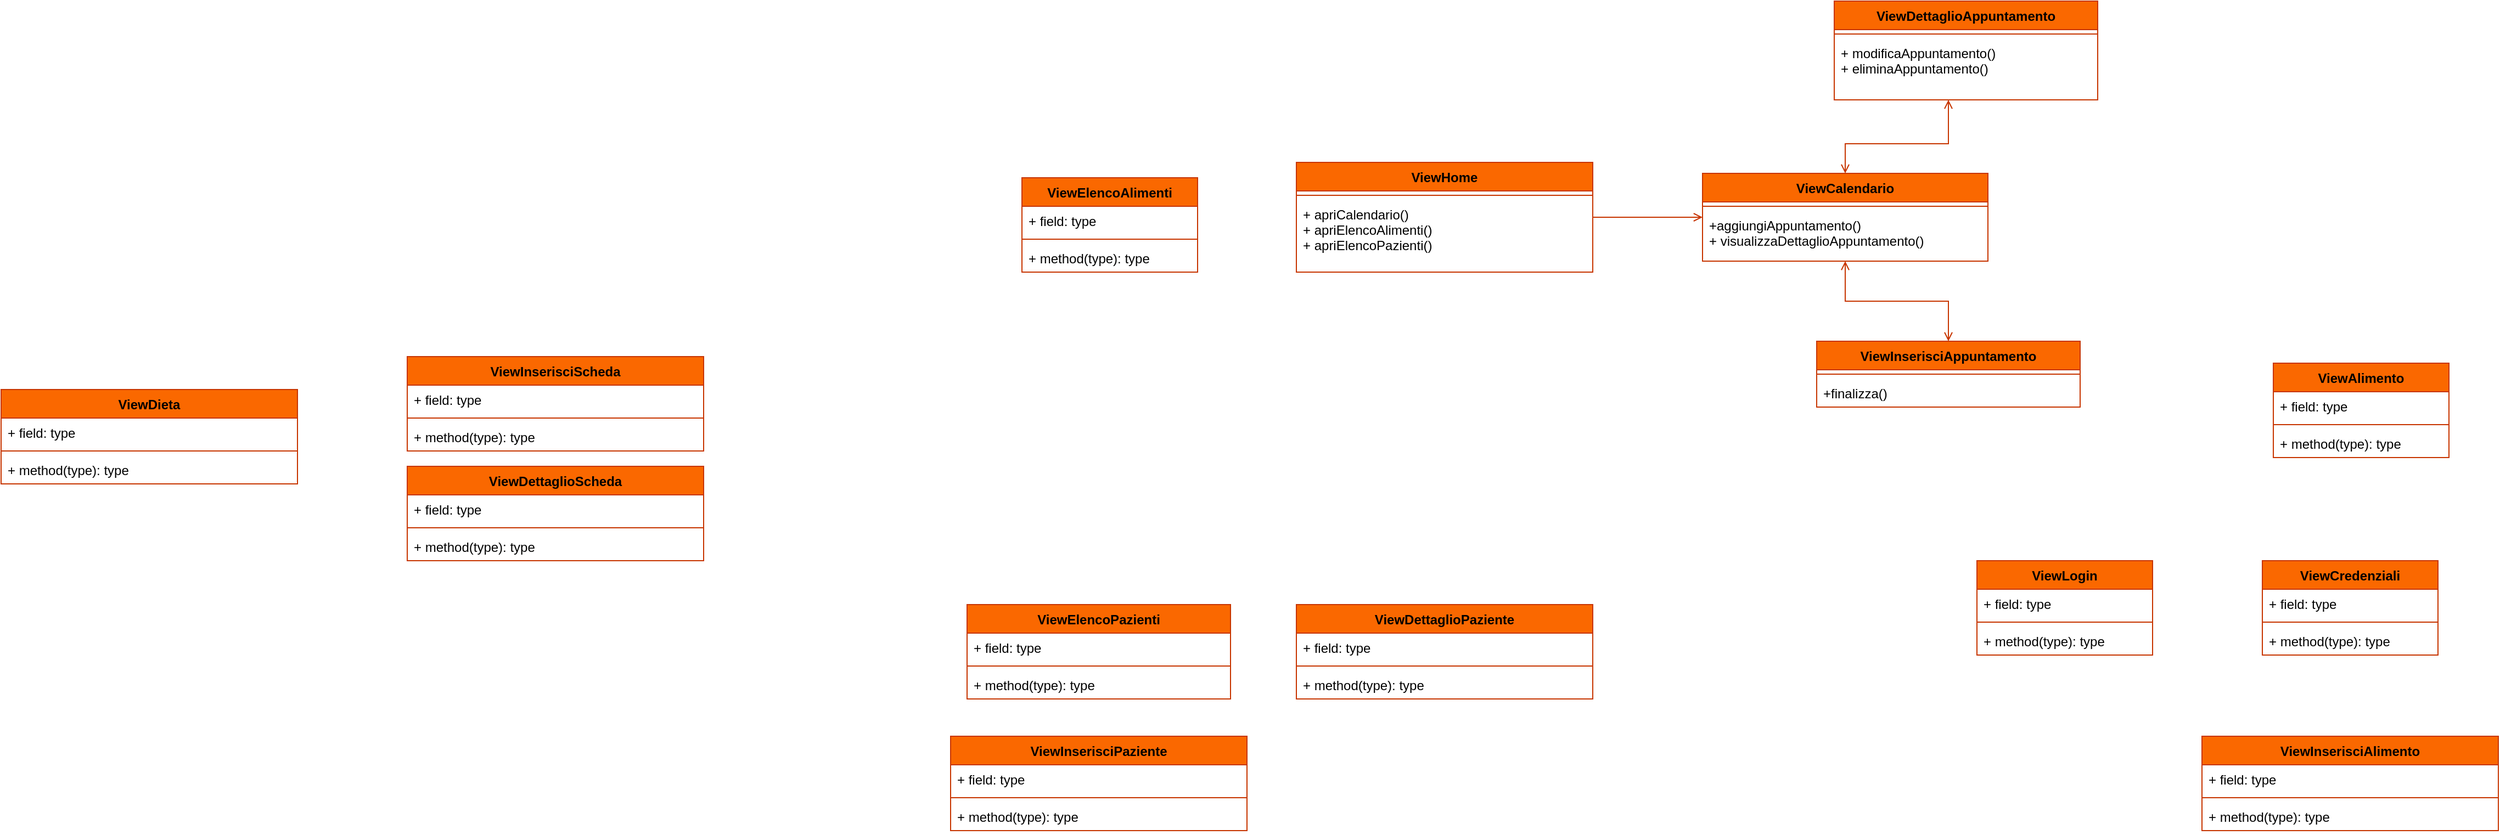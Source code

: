 <mxfile version="18.1.1" type="device"><diagram id="C5RBs43oDa-KdzZeNtuy" name="Page-1"><mxGraphModel dx="3540" dy="804" grid="1" gridSize="10" guides="1" tooltips="1" connect="1" arrows="1" fold="1" page="1" pageScale="1" pageWidth="827" pageHeight="1169" math="0" shadow="0"><root><mxCell id="WIyWlLk6GJQsqaUBKTNV-0"/><mxCell id="WIyWlLk6GJQsqaUBKTNV-1" parent="WIyWlLk6GJQsqaUBKTNV-0"/><mxCell id="tOcEHyBJtqJElB4d9pZx-0" value="ViewElencoAlimenti" style="swimlane;fontStyle=1;align=center;verticalAlign=top;childLayout=stackLayout;horizontal=1;startSize=26;horizontalStack=0;resizeParent=1;resizeParentMax=0;resizeLast=0;collapsible=1;marginBottom=0;fillColor=#fa6800;fontColor=#000000;strokeColor=#C73500;" vertex="1" parent="WIyWlLk6GJQsqaUBKTNV-1"><mxGeometry x="-550" y="331" width="160" height="86" as="geometry"/></mxCell><mxCell id="tOcEHyBJtqJElB4d9pZx-1" value="+ field: type" style="text;strokeColor=none;fillColor=none;align=left;verticalAlign=top;spacingLeft=4;spacingRight=4;overflow=hidden;rotatable=0;points=[[0,0.5],[1,0.5]];portConstraint=eastwest;" vertex="1" parent="tOcEHyBJtqJElB4d9pZx-0"><mxGeometry y="26" width="160" height="26" as="geometry"/></mxCell><mxCell id="tOcEHyBJtqJElB4d9pZx-2" value="" style="line;strokeWidth=1;fillColor=#fa6800;align=left;verticalAlign=middle;spacingTop=-1;spacingLeft=3;spacingRight=3;rotatable=0;labelPosition=right;points=[];portConstraint=eastwest;fontColor=#000000;strokeColor=#C73500;" vertex="1" parent="tOcEHyBJtqJElB4d9pZx-0"><mxGeometry y="52" width="160" height="8" as="geometry"/></mxCell><mxCell id="tOcEHyBJtqJElB4d9pZx-3" value="+ method(type): type" style="text;strokeColor=none;fillColor=none;align=left;verticalAlign=top;spacingLeft=4;spacingRight=4;overflow=hidden;rotatable=0;points=[[0,0.5],[1,0.5]];portConstraint=eastwest;" vertex="1" parent="tOcEHyBJtqJElB4d9pZx-0"><mxGeometry y="60" width="160" height="26" as="geometry"/></mxCell><mxCell id="tOcEHyBJtqJElB4d9pZx-4" value="ViewLogin" style="swimlane;fontStyle=1;align=center;verticalAlign=top;childLayout=stackLayout;horizontal=1;startSize=26;horizontalStack=0;resizeParent=1;resizeParentMax=0;resizeLast=0;collapsible=1;marginBottom=0;fillColor=#fa6800;fontColor=#000000;strokeColor=#C73500;" vertex="1" parent="WIyWlLk6GJQsqaUBKTNV-1"><mxGeometry x="320" y="680" width="160" height="86" as="geometry"/></mxCell><mxCell id="tOcEHyBJtqJElB4d9pZx-5" value="+ field: type" style="text;strokeColor=none;fillColor=none;align=left;verticalAlign=top;spacingLeft=4;spacingRight=4;overflow=hidden;rotatable=0;points=[[0,0.5],[1,0.5]];portConstraint=eastwest;" vertex="1" parent="tOcEHyBJtqJElB4d9pZx-4"><mxGeometry y="26" width="160" height="26" as="geometry"/></mxCell><mxCell id="tOcEHyBJtqJElB4d9pZx-6" value="" style="line;strokeWidth=1;fillColor=#fa6800;align=left;verticalAlign=middle;spacingTop=-1;spacingLeft=3;spacingRight=3;rotatable=0;labelPosition=right;points=[];portConstraint=eastwest;fontColor=#000000;strokeColor=#C73500;" vertex="1" parent="tOcEHyBJtqJElB4d9pZx-4"><mxGeometry y="52" width="160" height="8" as="geometry"/></mxCell><mxCell id="tOcEHyBJtqJElB4d9pZx-7" value="+ method(type): type" style="text;strokeColor=none;fillColor=none;align=left;verticalAlign=top;spacingLeft=4;spacingRight=4;overflow=hidden;rotatable=0;points=[[0,0.5],[1,0.5]];portConstraint=eastwest;" vertex="1" parent="tOcEHyBJtqJElB4d9pZx-4"><mxGeometry y="60" width="160" height="26" as="geometry"/></mxCell><mxCell id="tOcEHyBJtqJElB4d9pZx-8" value="ViewCredenziali&#10;" style="swimlane;fontStyle=1;align=center;verticalAlign=top;childLayout=stackLayout;horizontal=1;startSize=26;horizontalStack=0;resizeParent=1;resizeParentMax=0;resizeLast=0;collapsible=1;marginBottom=0;fillColor=#fa6800;fontColor=#000000;strokeColor=#C73500;" vertex="1" parent="WIyWlLk6GJQsqaUBKTNV-1"><mxGeometry x="580" y="680" width="160" height="86" as="geometry"/></mxCell><mxCell id="tOcEHyBJtqJElB4d9pZx-9" value="+ field: type" style="text;strokeColor=none;fillColor=none;align=left;verticalAlign=top;spacingLeft=4;spacingRight=4;overflow=hidden;rotatable=0;points=[[0,0.5],[1,0.5]];portConstraint=eastwest;" vertex="1" parent="tOcEHyBJtqJElB4d9pZx-8"><mxGeometry y="26" width="160" height="26" as="geometry"/></mxCell><mxCell id="tOcEHyBJtqJElB4d9pZx-10" value="" style="line;strokeWidth=1;fillColor=#fa6800;align=left;verticalAlign=middle;spacingTop=-1;spacingLeft=3;spacingRight=3;rotatable=0;labelPosition=right;points=[];portConstraint=eastwest;fontColor=#000000;strokeColor=#C73500;" vertex="1" parent="tOcEHyBJtqJElB4d9pZx-8"><mxGeometry y="52" width="160" height="8" as="geometry"/></mxCell><mxCell id="tOcEHyBJtqJElB4d9pZx-11" value="+ method(type): type" style="text;strokeColor=none;fillColor=none;align=left;verticalAlign=top;spacingLeft=4;spacingRight=4;overflow=hidden;rotatable=0;points=[[0,0.5],[1,0.5]];portConstraint=eastwest;" vertex="1" parent="tOcEHyBJtqJElB4d9pZx-8"><mxGeometry y="60" width="160" height="26" as="geometry"/></mxCell><mxCell id="tOcEHyBJtqJElB4d9pZx-12" value="ViewAlimento" style="swimlane;fontStyle=1;align=center;verticalAlign=top;childLayout=stackLayout;horizontal=1;startSize=26;horizontalStack=0;resizeParent=1;resizeParentMax=0;resizeLast=0;collapsible=1;marginBottom=0;fillColor=#fa6800;fontColor=#000000;strokeColor=#C73500;" vertex="1" parent="WIyWlLk6GJQsqaUBKTNV-1"><mxGeometry x="590" y="500" width="160" height="86" as="geometry"/></mxCell><mxCell id="tOcEHyBJtqJElB4d9pZx-13" value="+ field: type" style="text;strokeColor=none;fillColor=none;align=left;verticalAlign=top;spacingLeft=4;spacingRight=4;overflow=hidden;rotatable=0;points=[[0,0.5],[1,0.5]];portConstraint=eastwest;" vertex="1" parent="tOcEHyBJtqJElB4d9pZx-12"><mxGeometry y="26" width="160" height="26" as="geometry"/></mxCell><mxCell id="tOcEHyBJtqJElB4d9pZx-14" value="" style="line;strokeWidth=1;fillColor=#fa6800;align=left;verticalAlign=middle;spacingTop=-1;spacingLeft=3;spacingRight=3;rotatable=0;labelPosition=right;points=[];portConstraint=eastwest;fontColor=#000000;strokeColor=#C73500;" vertex="1" parent="tOcEHyBJtqJElB4d9pZx-12"><mxGeometry y="52" width="160" height="8" as="geometry"/></mxCell><mxCell id="tOcEHyBJtqJElB4d9pZx-15" value="+ method(type): type" style="text;strokeColor=none;fillColor=none;align=left;verticalAlign=top;spacingLeft=4;spacingRight=4;overflow=hidden;rotatable=0;points=[[0,0.5],[1,0.5]];portConstraint=eastwest;" vertex="1" parent="tOcEHyBJtqJElB4d9pZx-12"><mxGeometry y="60" width="160" height="26" as="geometry"/></mxCell><mxCell id="tOcEHyBJtqJElB4d9pZx-61" style="edgeStyle=orthogonalEdgeStyle;rounded=0;orthogonalLoop=1;jettySize=auto;html=1;startArrow=open;startFill=0;endArrow=open;endFill=0;fillColor=#fa6800;strokeColor=#C73500;exitX=0.5;exitY=0;exitDx=0;exitDy=0;" edge="1" parent="WIyWlLk6GJQsqaUBKTNV-1" source="tOcEHyBJtqJElB4d9pZx-16" target="tOcEHyBJtqJElB4d9pZx-24"><mxGeometry relative="1" as="geometry"><Array as="points"><mxPoint x="200" y="300"/><mxPoint x="294" y="300"/></Array></mxGeometry></mxCell><mxCell id="tOcEHyBJtqJElB4d9pZx-62" style="edgeStyle=orthogonalEdgeStyle;rounded=0;orthogonalLoop=1;jettySize=auto;html=1;entryX=0.5;entryY=0;entryDx=0;entryDy=0;startArrow=open;startFill=0;endArrow=open;endFill=0;fillColor=#fa6800;strokeColor=#C73500;" edge="1" parent="WIyWlLk6GJQsqaUBKTNV-1" source="tOcEHyBJtqJElB4d9pZx-16" target="tOcEHyBJtqJElB4d9pZx-20"><mxGeometry relative="1" as="geometry"/></mxCell><mxCell id="tOcEHyBJtqJElB4d9pZx-16" value="ViewCalendario" style="swimlane;fontStyle=1;align=center;verticalAlign=top;childLayout=stackLayout;horizontal=1;startSize=26;horizontalStack=0;resizeParent=1;resizeParentMax=0;resizeLast=0;collapsible=1;marginBottom=0;fillColor=#fa6800;fontColor=#000000;strokeColor=#C73500;" vertex="1" parent="WIyWlLk6GJQsqaUBKTNV-1"><mxGeometry x="70" y="327" width="260" height="80" as="geometry"/></mxCell><mxCell id="tOcEHyBJtqJElB4d9pZx-18" value="" style="line;strokeWidth=1;fillColor=#fa6800;align=left;verticalAlign=middle;spacingTop=-1;spacingLeft=3;spacingRight=3;rotatable=0;labelPosition=right;points=[];portConstraint=eastwest;fontColor=#000000;strokeColor=#C73500;" vertex="1" parent="tOcEHyBJtqJElB4d9pZx-16"><mxGeometry y="26" width="260" height="8" as="geometry"/></mxCell><mxCell id="tOcEHyBJtqJElB4d9pZx-19" value="+aggiungiAppuntamento()&#10;+ visualizzaDettaglioAppuntamento()&#10;" style="text;strokeColor=none;fillColor=none;align=left;verticalAlign=top;spacingLeft=4;spacingRight=4;overflow=hidden;rotatable=0;points=[[0,0.5],[1,0.5]];portConstraint=eastwest;" vertex="1" parent="tOcEHyBJtqJElB4d9pZx-16"><mxGeometry y="34" width="260" height="46" as="geometry"/></mxCell><mxCell id="tOcEHyBJtqJElB4d9pZx-20" value="ViewInserisciAppuntamento" style="swimlane;fontStyle=1;align=center;verticalAlign=top;childLayout=stackLayout;horizontal=1;startSize=26;horizontalStack=0;resizeParent=1;resizeParentMax=0;resizeLast=0;collapsible=1;marginBottom=0;fillColor=#fa6800;fontColor=#000000;strokeColor=#C73500;" vertex="1" parent="WIyWlLk6GJQsqaUBKTNV-1"><mxGeometry x="174" y="480" width="240" height="60" as="geometry"/></mxCell><mxCell id="tOcEHyBJtqJElB4d9pZx-22" value="" style="line;strokeWidth=1;fillColor=#fa6800;align=left;verticalAlign=middle;spacingTop=-1;spacingLeft=3;spacingRight=3;rotatable=0;labelPosition=right;points=[];portConstraint=eastwest;fontColor=#000000;strokeColor=#C73500;" vertex="1" parent="tOcEHyBJtqJElB4d9pZx-20"><mxGeometry y="26" width="240" height="8" as="geometry"/></mxCell><mxCell id="tOcEHyBJtqJElB4d9pZx-23" value="+finalizza()" style="text;strokeColor=none;fillColor=none;align=left;verticalAlign=top;spacingLeft=4;spacingRight=4;overflow=hidden;rotatable=0;points=[[0,0.5],[1,0.5]];portConstraint=eastwest;" vertex="1" parent="tOcEHyBJtqJElB4d9pZx-20"><mxGeometry y="34" width="240" height="26" as="geometry"/></mxCell><mxCell id="tOcEHyBJtqJElB4d9pZx-24" value="ViewDettaglioAppuntamento" style="swimlane;fontStyle=1;align=center;verticalAlign=top;childLayout=stackLayout;horizontal=1;startSize=26;horizontalStack=0;resizeParent=1;resizeParentMax=0;resizeLast=0;collapsible=1;marginBottom=0;fillColor=#fa6800;fontColor=#000000;strokeColor=#C73500;swimlaneFillColor=none;" vertex="1" parent="WIyWlLk6GJQsqaUBKTNV-1"><mxGeometry x="190" y="170" width="240" height="90" as="geometry"/></mxCell><mxCell id="tOcEHyBJtqJElB4d9pZx-26" value="" style="line;strokeWidth=1;fillColor=#fa6800;align=left;verticalAlign=middle;spacingTop=-1;spacingLeft=3;spacingRight=3;rotatable=0;labelPosition=right;points=[];portConstraint=eastwest;fontColor=#000000;strokeColor=#C73500;" vertex="1" parent="tOcEHyBJtqJElB4d9pZx-24"><mxGeometry y="26" width="240" height="8" as="geometry"/></mxCell><mxCell id="tOcEHyBJtqJElB4d9pZx-27" value="+ modificaAppuntamento()&#10;+ eliminaAppuntamento()" style="text;strokeColor=none;fillColor=none;align=left;verticalAlign=top;spacingLeft=4;spacingRight=4;overflow=hidden;rotatable=0;points=[[0,0.5],[1,0.5]];portConstraint=eastwest;" vertex="1" parent="tOcEHyBJtqJElB4d9pZx-24"><mxGeometry y="34" width="240" height="56" as="geometry"/></mxCell><mxCell id="tOcEHyBJtqJElB4d9pZx-28" value="ViewElencoPazienti" style="swimlane;fontStyle=1;align=center;verticalAlign=top;childLayout=stackLayout;horizontal=1;startSize=26;horizontalStack=0;resizeParent=1;resizeParentMax=0;resizeLast=0;collapsible=1;marginBottom=0;fillColor=#fa6800;fontColor=#000000;strokeColor=#C73500;" vertex="1" parent="WIyWlLk6GJQsqaUBKTNV-1"><mxGeometry x="-600" y="720" width="240" height="86" as="geometry"/></mxCell><mxCell id="tOcEHyBJtqJElB4d9pZx-29" value="+ field: type" style="text;strokeColor=none;fillColor=none;align=left;verticalAlign=top;spacingLeft=4;spacingRight=4;overflow=hidden;rotatable=0;points=[[0,0.5],[1,0.5]];portConstraint=eastwest;" vertex="1" parent="tOcEHyBJtqJElB4d9pZx-28"><mxGeometry y="26" width="240" height="26" as="geometry"/></mxCell><mxCell id="tOcEHyBJtqJElB4d9pZx-30" value="" style="line;strokeWidth=1;fillColor=#fa6800;align=left;verticalAlign=middle;spacingTop=-1;spacingLeft=3;spacingRight=3;rotatable=0;labelPosition=right;points=[];portConstraint=eastwest;fontColor=#000000;strokeColor=#C73500;" vertex="1" parent="tOcEHyBJtqJElB4d9pZx-28"><mxGeometry y="52" width="240" height="8" as="geometry"/></mxCell><mxCell id="tOcEHyBJtqJElB4d9pZx-31" value="+ method(type): type" style="text;strokeColor=none;fillColor=none;align=left;verticalAlign=top;spacingLeft=4;spacingRight=4;overflow=hidden;rotatable=0;points=[[0,0.5],[1,0.5]];portConstraint=eastwest;" vertex="1" parent="tOcEHyBJtqJElB4d9pZx-28"><mxGeometry y="60" width="240" height="26" as="geometry"/></mxCell><mxCell id="tOcEHyBJtqJElB4d9pZx-32" value="ViewDettaglioPaziente" style="swimlane;fontStyle=1;align=center;verticalAlign=top;childLayout=stackLayout;horizontal=1;startSize=26;horizontalStack=0;resizeParent=1;resizeParentMax=0;resizeLast=0;collapsible=1;marginBottom=0;fillColor=#fa6800;fontColor=#000000;strokeColor=#C73500;" vertex="1" parent="WIyWlLk6GJQsqaUBKTNV-1"><mxGeometry x="-300" y="720" width="270" height="86" as="geometry"/></mxCell><mxCell id="tOcEHyBJtqJElB4d9pZx-33" value="+ field: type" style="text;strokeColor=none;fillColor=none;align=left;verticalAlign=top;spacingLeft=4;spacingRight=4;overflow=hidden;rotatable=0;points=[[0,0.5],[1,0.5]];portConstraint=eastwest;" vertex="1" parent="tOcEHyBJtqJElB4d9pZx-32"><mxGeometry y="26" width="270" height="26" as="geometry"/></mxCell><mxCell id="tOcEHyBJtqJElB4d9pZx-34" value="" style="line;strokeWidth=1;fillColor=#fa6800;align=left;verticalAlign=middle;spacingTop=-1;spacingLeft=3;spacingRight=3;rotatable=0;labelPosition=right;points=[];portConstraint=eastwest;fontColor=#000000;strokeColor=#C73500;" vertex="1" parent="tOcEHyBJtqJElB4d9pZx-32"><mxGeometry y="52" width="270" height="8" as="geometry"/></mxCell><mxCell id="tOcEHyBJtqJElB4d9pZx-35" value="+ method(type): type" style="text;strokeColor=none;fillColor=none;align=left;verticalAlign=top;spacingLeft=4;spacingRight=4;overflow=hidden;rotatable=0;points=[[0,0.5],[1,0.5]];portConstraint=eastwest;" vertex="1" parent="tOcEHyBJtqJElB4d9pZx-32"><mxGeometry y="60" width="270" height="26" as="geometry"/></mxCell><mxCell id="tOcEHyBJtqJElB4d9pZx-36" value="ViewInserisciPaziente" style="swimlane;fontStyle=1;align=center;verticalAlign=top;childLayout=stackLayout;horizontal=1;startSize=26;horizontalStack=0;resizeParent=1;resizeParentMax=0;resizeLast=0;collapsible=1;marginBottom=0;fillColor=#fa6800;fontColor=#000000;strokeColor=#C73500;" vertex="1" parent="WIyWlLk6GJQsqaUBKTNV-1"><mxGeometry x="-615" y="840" width="270" height="86" as="geometry"/></mxCell><mxCell id="tOcEHyBJtqJElB4d9pZx-37" value="+ field: type" style="text;strokeColor=none;fillColor=none;align=left;verticalAlign=top;spacingLeft=4;spacingRight=4;overflow=hidden;rotatable=0;points=[[0,0.5],[1,0.5]];portConstraint=eastwest;" vertex="1" parent="tOcEHyBJtqJElB4d9pZx-36"><mxGeometry y="26" width="270" height="26" as="geometry"/></mxCell><mxCell id="tOcEHyBJtqJElB4d9pZx-38" value="" style="line;strokeWidth=1;fillColor=#fa6800;align=left;verticalAlign=middle;spacingTop=-1;spacingLeft=3;spacingRight=3;rotatable=0;labelPosition=right;points=[];portConstraint=eastwest;fontColor=#000000;strokeColor=#C73500;" vertex="1" parent="tOcEHyBJtqJElB4d9pZx-36"><mxGeometry y="52" width="270" height="8" as="geometry"/></mxCell><mxCell id="tOcEHyBJtqJElB4d9pZx-39" value="+ method(type): type" style="text;strokeColor=none;fillColor=none;align=left;verticalAlign=top;spacingLeft=4;spacingRight=4;overflow=hidden;rotatable=0;points=[[0,0.5],[1,0.5]];portConstraint=eastwest;" vertex="1" parent="tOcEHyBJtqJElB4d9pZx-36"><mxGeometry y="60" width="270" height="26" as="geometry"/></mxCell><mxCell id="tOcEHyBJtqJElB4d9pZx-40" value="ViewDettaglioScheda" style="swimlane;fontStyle=1;align=center;verticalAlign=top;childLayout=stackLayout;horizontal=1;startSize=26;horizontalStack=0;resizeParent=1;resizeParentMax=0;resizeLast=0;collapsible=1;marginBottom=0;fillColor=#fa6800;fontColor=#000000;strokeColor=#C73500;" vertex="1" parent="WIyWlLk6GJQsqaUBKTNV-1"><mxGeometry x="-1110" y="594" width="270" height="86" as="geometry"/></mxCell><mxCell id="tOcEHyBJtqJElB4d9pZx-41" value="+ field: type" style="text;strokeColor=none;fillColor=none;align=left;verticalAlign=top;spacingLeft=4;spacingRight=4;overflow=hidden;rotatable=0;points=[[0,0.5],[1,0.5]];portConstraint=eastwest;" vertex="1" parent="tOcEHyBJtqJElB4d9pZx-40"><mxGeometry y="26" width="270" height="26" as="geometry"/></mxCell><mxCell id="tOcEHyBJtqJElB4d9pZx-42" value="" style="line;strokeWidth=1;fillColor=#fa6800;align=left;verticalAlign=middle;spacingTop=-1;spacingLeft=3;spacingRight=3;rotatable=0;labelPosition=right;points=[];portConstraint=eastwest;fontColor=#000000;strokeColor=#C73500;" vertex="1" parent="tOcEHyBJtqJElB4d9pZx-40"><mxGeometry y="52" width="270" height="8" as="geometry"/></mxCell><mxCell id="tOcEHyBJtqJElB4d9pZx-43" value="+ method(type): type" style="text;strokeColor=none;fillColor=none;align=left;verticalAlign=top;spacingLeft=4;spacingRight=4;overflow=hidden;rotatable=0;points=[[0,0.5],[1,0.5]];portConstraint=eastwest;" vertex="1" parent="tOcEHyBJtqJElB4d9pZx-40"><mxGeometry y="60" width="270" height="26" as="geometry"/></mxCell><mxCell id="tOcEHyBJtqJElB4d9pZx-44" value="ViewInserisciScheda" style="swimlane;fontStyle=1;align=center;verticalAlign=top;childLayout=stackLayout;horizontal=1;startSize=26;horizontalStack=0;resizeParent=1;resizeParentMax=0;resizeLast=0;collapsible=1;marginBottom=0;fillColor=#fa6800;fontColor=#000000;strokeColor=#C73500;" vertex="1" parent="WIyWlLk6GJQsqaUBKTNV-1"><mxGeometry x="-1110" y="494" width="270" height="86" as="geometry"/></mxCell><mxCell id="tOcEHyBJtqJElB4d9pZx-45" value="+ field: type" style="text;strokeColor=none;fillColor=none;align=left;verticalAlign=top;spacingLeft=4;spacingRight=4;overflow=hidden;rotatable=0;points=[[0,0.5],[1,0.5]];portConstraint=eastwest;" vertex="1" parent="tOcEHyBJtqJElB4d9pZx-44"><mxGeometry y="26" width="270" height="26" as="geometry"/></mxCell><mxCell id="tOcEHyBJtqJElB4d9pZx-46" value="" style="line;strokeWidth=1;fillColor=#fa6800;align=left;verticalAlign=middle;spacingTop=-1;spacingLeft=3;spacingRight=3;rotatable=0;labelPosition=right;points=[];portConstraint=eastwest;fontColor=#000000;strokeColor=#C73500;" vertex="1" parent="tOcEHyBJtqJElB4d9pZx-44"><mxGeometry y="52" width="270" height="8" as="geometry"/></mxCell><mxCell id="tOcEHyBJtqJElB4d9pZx-47" value="+ method(type): type" style="text;strokeColor=none;fillColor=none;align=left;verticalAlign=top;spacingLeft=4;spacingRight=4;overflow=hidden;rotatable=0;points=[[0,0.5],[1,0.5]];portConstraint=eastwest;" vertex="1" parent="tOcEHyBJtqJElB4d9pZx-44"><mxGeometry y="60" width="270" height="26" as="geometry"/></mxCell><mxCell id="tOcEHyBJtqJElB4d9pZx-48" value="ViewDieta" style="swimlane;fontStyle=1;align=center;verticalAlign=top;childLayout=stackLayout;horizontal=1;startSize=26;horizontalStack=0;resizeParent=1;resizeParentMax=0;resizeLast=0;collapsible=1;marginBottom=0;fillColor=#fa6800;fontColor=#000000;strokeColor=#C73500;" vertex="1" parent="WIyWlLk6GJQsqaUBKTNV-1"><mxGeometry x="-1480" y="524" width="270" height="86" as="geometry"/></mxCell><mxCell id="tOcEHyBJtqJElB4d9pZx-49" value="+ field: type" style="text;strokeColor=none;fillColor=none;align=left;verticalAlign=top;spacingLeft=4;spacingRight=4;overflow=hidden;rotatable=0;points=[[0,0.5],[1,0.5]];portConstraint=eastwest;" vertex="1" parent="tOcEHyBJtqJElB4d9pZx-48"><mxGeometry y="26" width="270" height="26" as="geometry"/></mxCell><mxCell id="tOcEHyBJtqJElB4d9pZx-50" value="" style="line;strokeWidth=1;fillColor=#fa6800;align=left;verticalAlign=middle;spacingTop=-1;spacingLeft=3;spacingRight=3;rotatable=0;labelPosition=right;points=[];portConstraint=eastwest;fontColor=#000000;strokeColor=#C73500;" vertex="1" parent="tOcEHyBJtqJElB4d9pZx-48"><mxGeometry y="52" width="270" height="8" as="geometry"/></mxCell><mxCell id="tOcEHyBJtqJElB4d9pZx-51" value="+ method(type): type" style="text;strokeColor=none;fillColor=none;align=left;verticalAlign=top;spacingLeft=4;spacingRight=4;overflow=hidden;rotatable=0;points=[[0,0.5],[1,0.5]];portConstraint=eastwest;" vertex="1" parent="tOcEHyBJtqJElB4d9pZx-48"><mxGeometry y="60" width="270" height="26" as="geometry"/></mxCell><mxCell id="tOcEHyBJtqJElB4d9pZx-60" style="edgeStyle=orthogonalEdgeStyle;rounded=0;orthogonalLoop=1;jettySize=auto;html=1;endArrow=open;endFill=0;fillColor=#fa6800;strokeColor=#C73500;" edge="1" parent="WIyWlLk6GJQsqaUBKTNV-1" source="tOcEHyBJtqJElB4d9pZx-52" target="tOcEHyBJtqJElB4d9pZx-16"><mxGeometry relative="1" as="geometry"/></mxCell><mxCell id="tOcEHyBJtqJElB4d9pZx-52" value="ViewHome" style="swimlane;fontStyle=1;align=center;verticalAlign=top;childLayout=stackLayout;horizontal=1;startSize=26;horizontalStack=0;resizeParent=1;resizeParentMax=0;resizeLast=0;collapsible=1;marginBottom=0;fillColor=#fa6800;fontColor=#000000;strokeColor=#C73500;" vertex="1" parent="WIyWlLk6GJQsqaUBKTNV-1"><mxGeometry x="-300" y="317" width="270" height="100" as="geometry"/></mxCell><mxCell id="tOcEHyBJtqJElB4d9pZx-54" value="" style="line;strokeWidth=1;fillColor=#fa6800;align=left;verticalAlign=middle;spacingTop=-1;spacingLeft=3;spacingRight=3;rotatable=0;labelPosition=right;points=[];portConstraint=eastwest;fontColor=#000000;strokeColor=#C73500;" vertex="1" parent="tOcEHyBJtqJElB4d9pZx-52"><mxGeometry y="26" width="270" height="8" as="geometry"/></mxCell><mxCell id="tOcEHyBJtqJElB4d9pZx-55" value="+ apriCalendario()&#10;+ apriElencoAlimenti()&#10;+ apriElencoPazienti()" style="text;strokeColor=none;fillColor=none;align=left;verticalAlign=top;spacingLeft=4;spacingRight=4;overflow=hidden;rotatable=0;points=[[0,0.5],[1,0.5]];portConstraint=eastwest;" vertex="1" parent="tOcEHyBJtqJElB4d9pZx-52"><mxGeometry y="34" width="270" height="66" as="geometry"/></mxCell><mxCell id="tOcEHyBJtqJElB4d9pZx-56" value="ViewInserisciAlimento" style="swimlane;fontStyle=1;align=center;verticalAlign=top;childLayout=stackLayout;horizontal=1;startSize=26;horizontalStack=0;resizeParent=1;resizeParentMax=0;resizeLast=0;collapsible=1;marginBottom=0;fillColor=#fa6800;fontColor=#000000;strokeColor=#C73500;" vertex="1" parent="WIyWlLk6GJQsqaUBKTNV-1"><mxGeometry x="525" y="840" width="270" height="86" as="geometry"/></mxCell><mxCell id="tOcEHyBJtqJElB4d9pZx-57" value="+ field: type" style="text;strokeColor=none;fillColor=none;align=left;verticalAlign=top;spacingLeft=4;spacingRight=4;overflow=hidden;rotatable=0;points=[[0,0.5],[1,0.5]];portConstraint=eastwest;" vertex="1" parent="tOcEHyBJtqJElB4d9pZx-56"><mxGeometry y="26" width="270" height="26" as="geometry"/></mxCell><mxCell id="tOcEHyBJtqJElB4d9pZx-58" value="" style="line;strokeWidth=1;fillColor=#fa6800;align=left;verticalAlign=middle;spacingTop=-1;spacingLeft=3;spacingRight=3;rotatable=0;labelPosition=right;points=[];portConstraint=eastwest;fontColor=#000000;strokeColor=#C73500;" vertex="1" parent="tOcEHyBJtqJElB4d9pZx-56"><mxGeometry y="52" width="270" height="8" as="geometry"/></mxCell><mxCell id="tOcEHyBJtqJElB4d9pZx-59" value="+ method(type): type" style="text;strokeColor=none;fillColor=none;align=left;verticalAlign=top;spacingLeft=4;spacingRight=4;overflow=hidden;rotatable=0;points=[[0,0.5],[1,0.5]];portConstraint=eastwest;" vertex="1" parent="tOcEHyBJtqJElB4d9pZx-56"><mxGeometry y="60" width="270" height="26" as="geometry"/></mxCell></root></mxGraphModel></diagram></mxfile>
